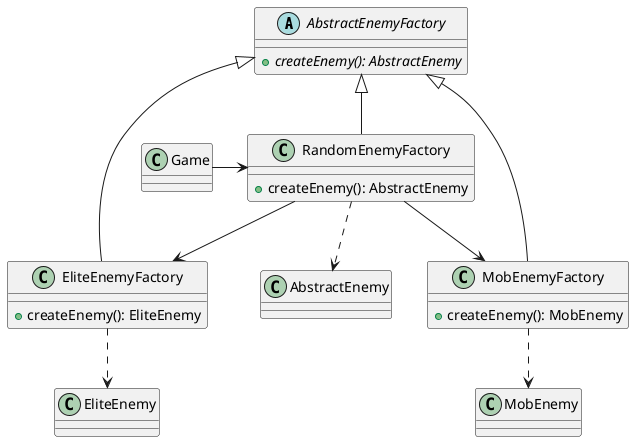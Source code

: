 @startuml

abstract class AbstractEnemyFactory {
    + {abstract} createEnemy(): AbstractEnemy
}

class EliteEnemyFactory extends AbstractEnemyFactory {
    + createEnemy(): EliteEnemy
}

class MobEnemyFactory extends AbstractEnemyFactory {
    + createEnemy(): MobEnemy
}

class RandomEnemyFactory extends AbstractEnemyFactory {
    + createEnemy(): AbstractEnemy
}

RandomEnemyFactory --> EliteEnemyFactory
RandomEnemyFactory --> MobEnemyFactory

EliteEnemyFactory ..> EliteEnemy
MobEnemyFactory ..> MobEnemy
RandomEnemyFactory ..> AbstractEnemy

class Game {}

Game -> RandomEnemyFactory

@enduml